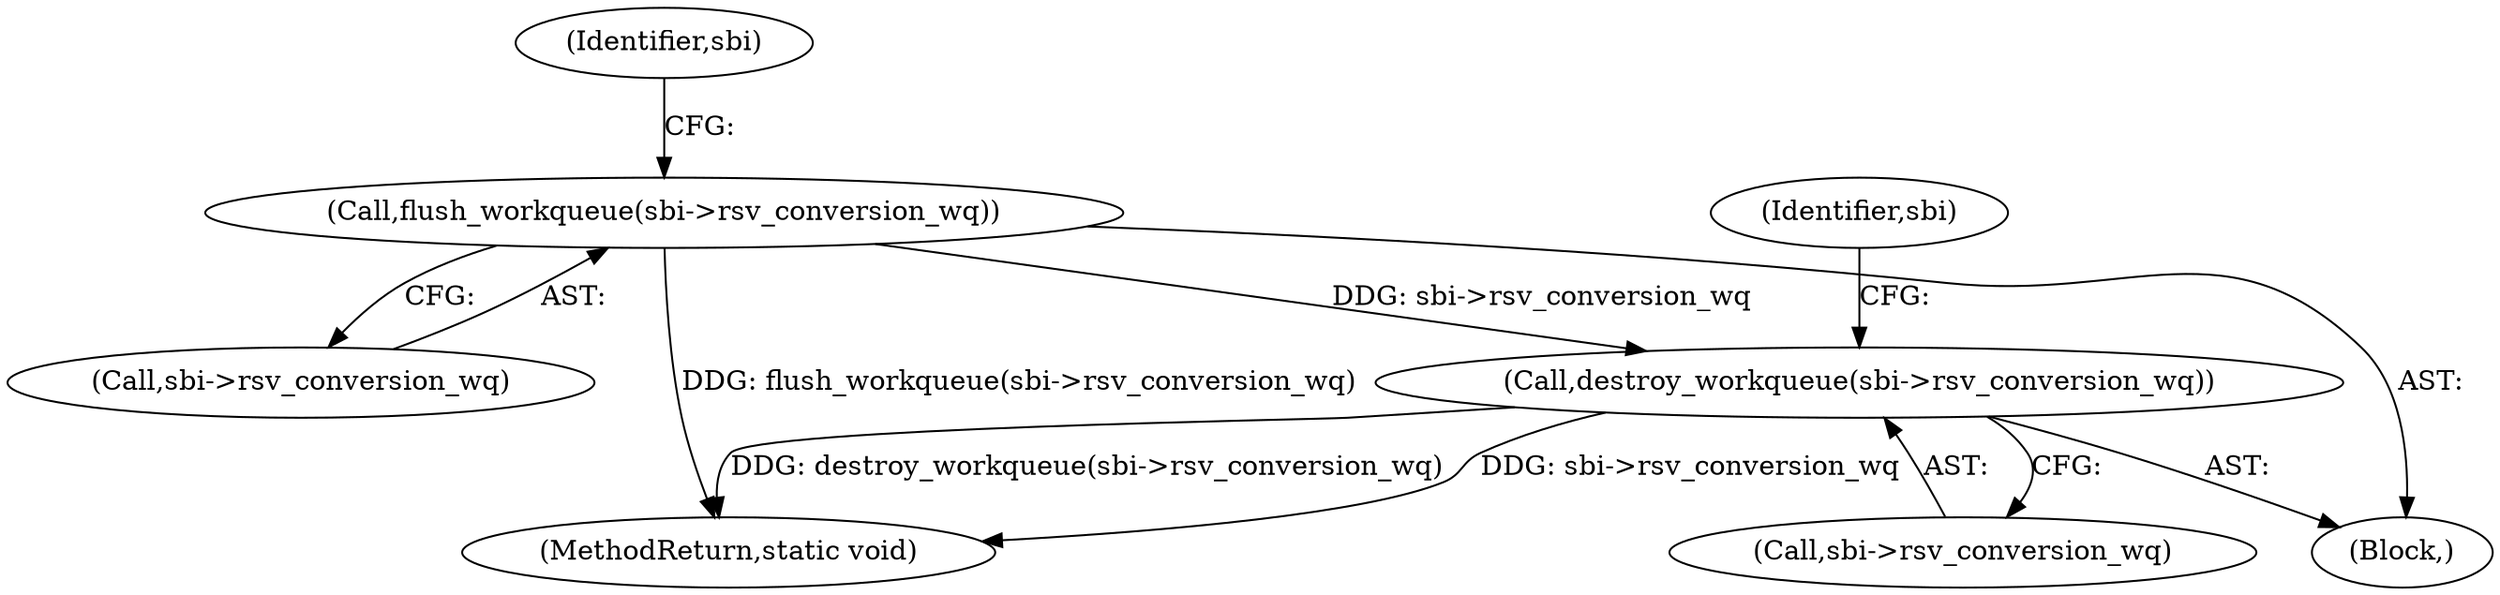 digraph "0_linux_82939d7999dfc1f1998c4b1c12e2f19edbdff272_0@pointer" {
"1000128" [label="(Call,flush_workqueue(sbi->rsv_conversion_wq))"];
"1000132" [label="(Call,destroy_workqueue(sbi->rsv_conversion_wq))"];
"1000133" [label="(Call,sbi->rsv_conversion_wq)"];
"1000129" [label="(Call,sbi->rsv_conversion_wq)"];
"1000134" [label="(Identifier,sbi)"];
"1000132" [label="(Call,destroy_workqueue(sbi->rsv_conversion_wq))"];
"1000138" [label="(Identifier,sbi)"];
"1000105" [label="(Block,)"];
"1000364" [label="(MethodReturn,static void)"];
"1000128" [label="(Call,flush_workqueue(sbi->rsv_conversion_wq))"];
"1000128" -> "1000105"  [label="AST: "];
"1000128" -> "1000129"  [label="CFG: "];
"1000129" -> "1000128"  [label="AST: "];
"1000134" -> "1000128"  [label="CFG: "];
"1000128" -> "1000364"  [label="DDG: flush_workqueue(sbi->rsv_conversion_wq)"];
"1000128" -> "1000132"  [label="DDG: sbi->rsv_conversion_wq"];
"1000132" -> "1000105"  [label="AST: "];
"1000132" -> "1000133"  [label="CFG: "];
"1000133" -> "1000132"  [label="AST: "];
"1000138" -> "1000132"  [label="CFG: "];
"1000132" -> "1000364"  [label="DDG: destroy_workqueue(sbi->rsv_conversion_wq)"];
"1000132" -> "1000364"  [label="DDG: sbi->rsv_conversion_wq"];
}
